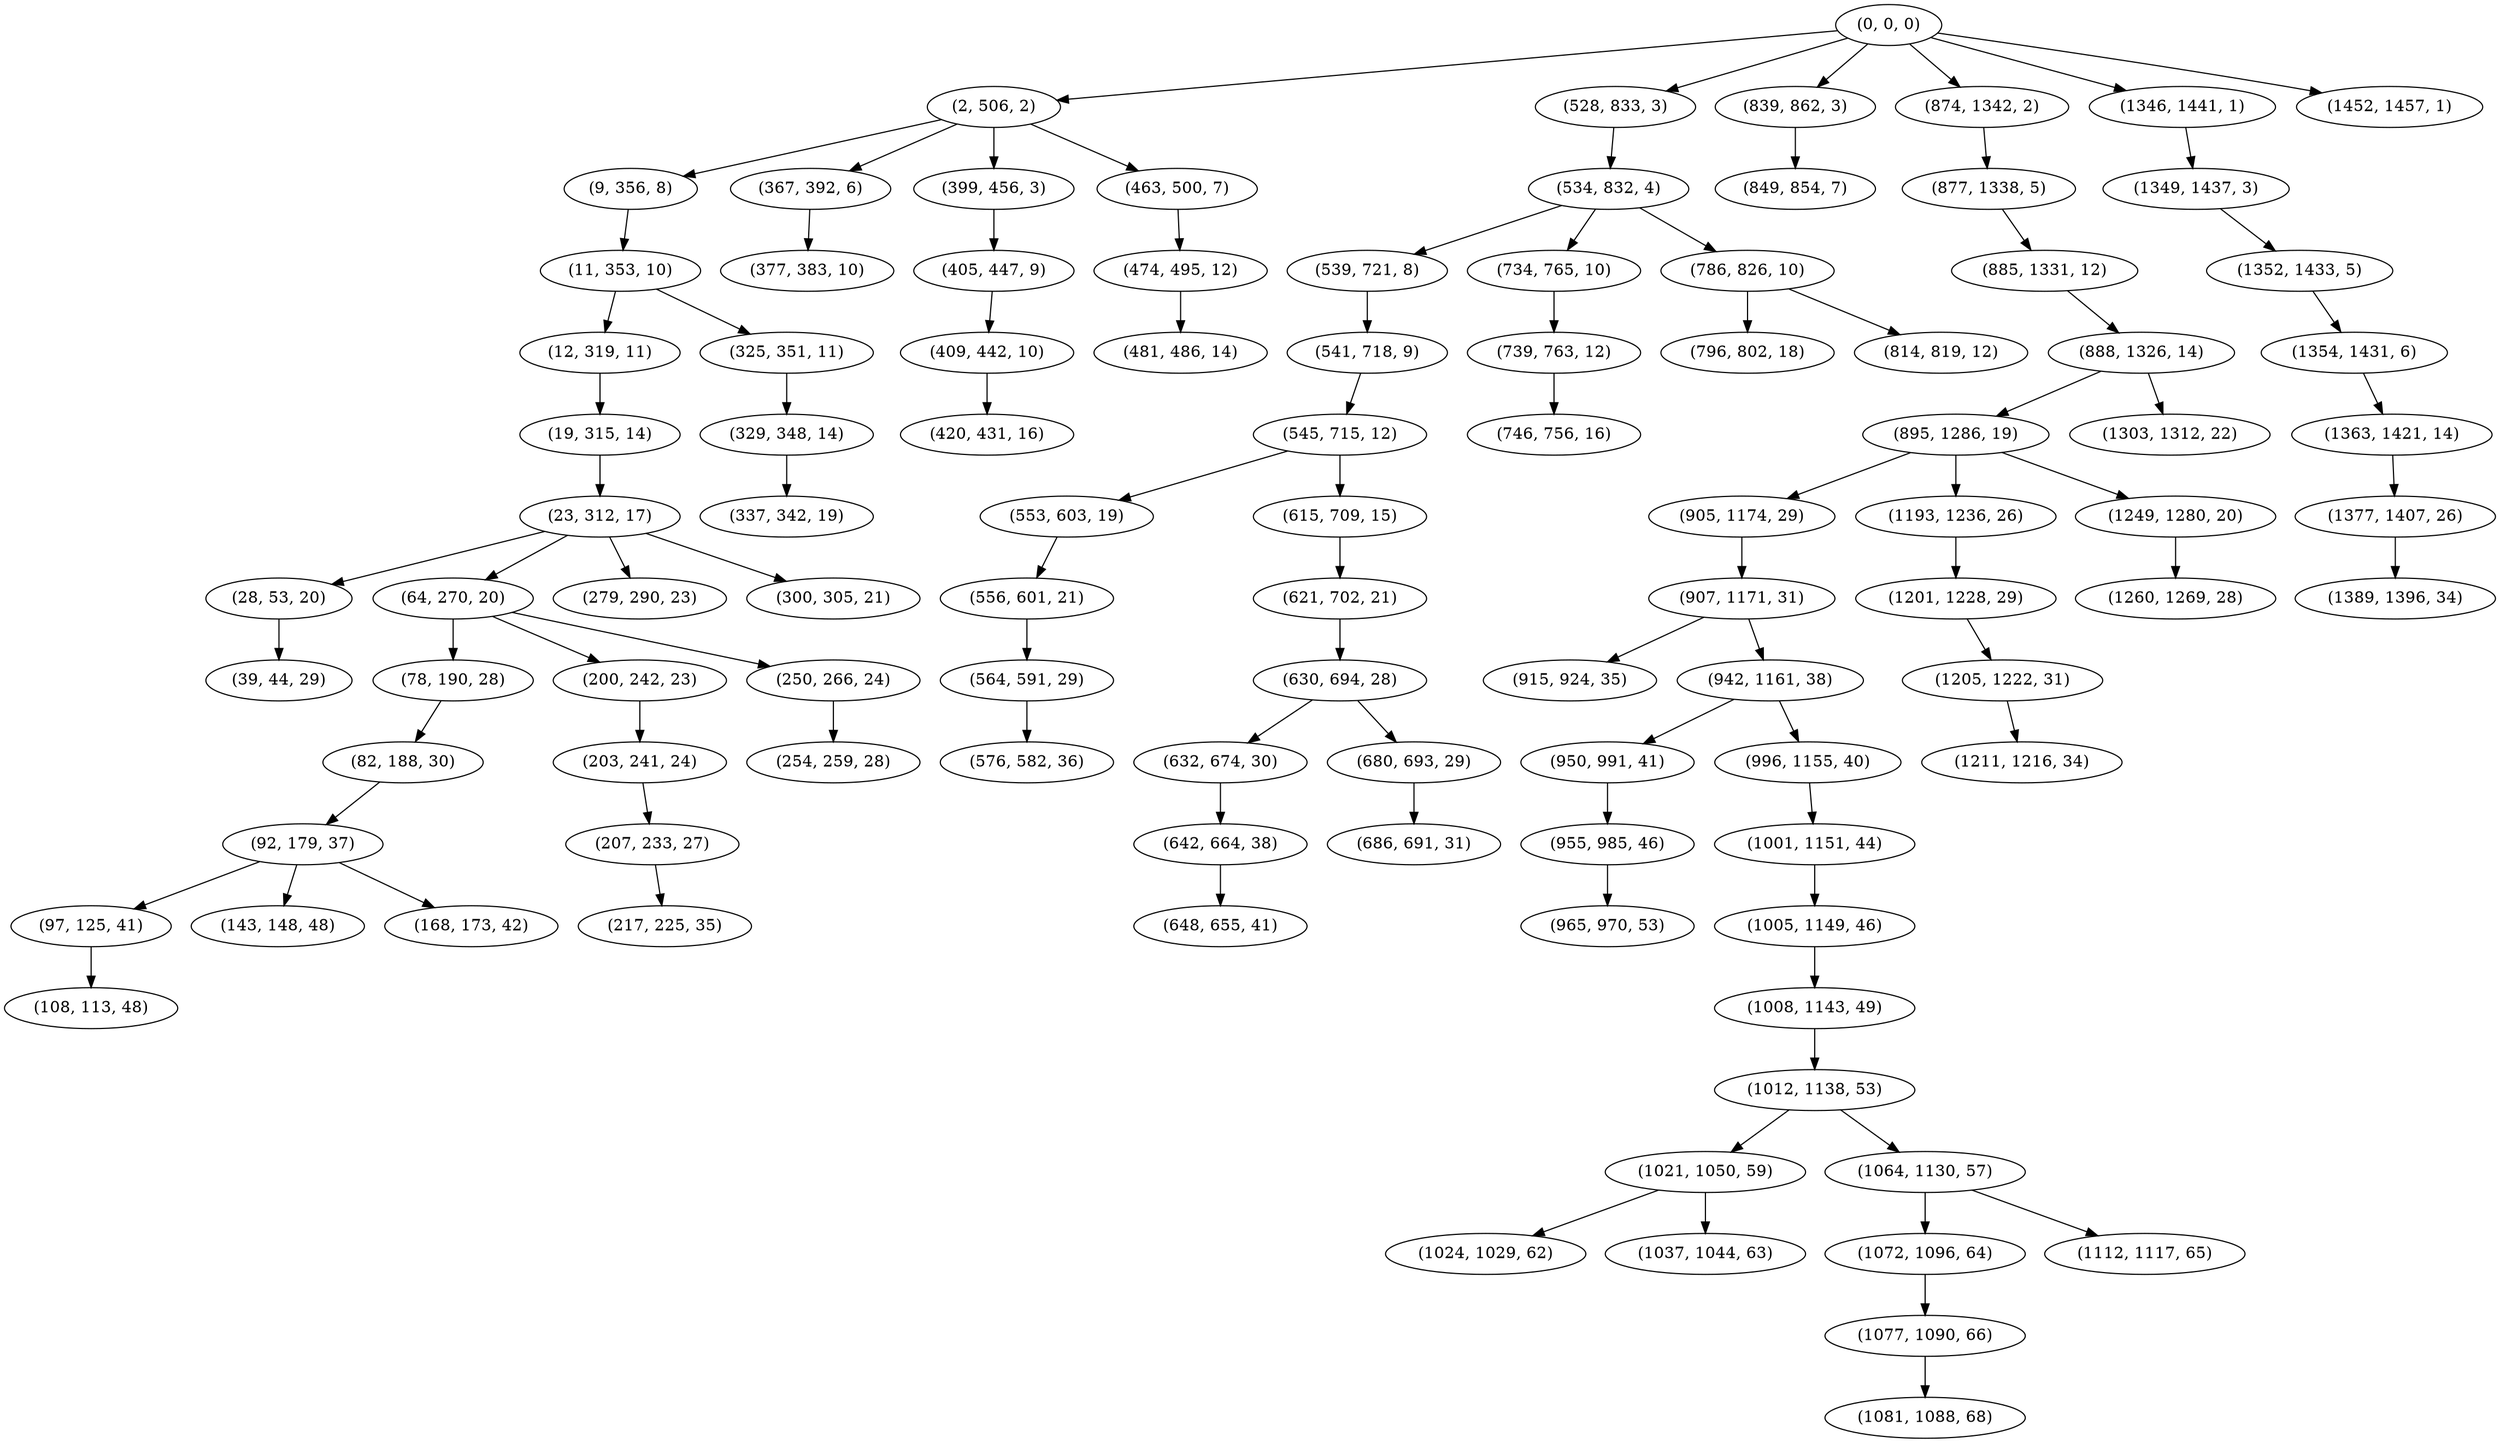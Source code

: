 digraph tree {
    "(0, 0, 0)";
    "(2, 506, 2)";
    "(9, 356, 8)";
    "(11, 353, 10)";
    "(12, 319, 11)";
    "(19, 315, 14)";
    "(23, 312, 17)";
    "(28, 53, 20)";
    "(39, 44, 29)";
    "(64, 270, 20)";
    "(78, 190, 28)";
    "(82, 188, 30)";
    "(92, 179, 37)";
    "(97, 125, 41)";
    "(108, 113, 48)";
    "(143, 148, 48)";
    "(168, 173, 42)";
    "(200, 242, 23)";
    "(203, 241, 24)";
    "(207, 233, 27)";
    "(217, 225, 35)";
    "(250, 266, 24)";
    "(254, 259, 28)";
    "(279, 290, 23)";
    "(300, 305, 21)";
    "(325, 351, 11)";
    "(329, 348, 14)";
    "(337, 342, 19)";
    "(367, 392, 6)";
    "(377, 383, 10)";
    "(399, 456, 3)";
    "(405, 447, 9)";
    "(409, 442, 10)";
    "(420, 431, 16)";
    "(463, 500, 7)";
    "(474, 495, 12)";
    "(481, 486, 14)";
    "(528, 833, 3)";
    "(534, 832, 4)";
    "(539, 721, 8)";
    "(541, 718, 9)";
    "(545, 715, 12)";
    "(553, 603, 19)";
    "(556, 601, 21)";
    "(564, 591, 29)";
    "(576, 582, 36)";
    "(615, 709, 15)";
    "(621, 702, 21)";
    "(630, 694, 28)";
    "(632, 674, 30)";
    "(642, 664, 38)";
    "(648, 655, 41)";
    "(680, 693, 29)";
    "(686, 691, 31)";
    "(734, 765, 10)";
    "(739, 763, 12)";
    "(746, 756, 16)";
    "(786, 826, 10)";
    "(796, 802, 18)";
    "(814, 819, 12)";
    "(839, 862, 3)";
    "(849, 854, 7)";
    "(874, 1342, 2)";
    "(877, 1338, 5)";
    "(885, 1331, 12)";
    "(888, 1326, 14)";
    "(895, 1286, 19)";
    "(905, 1174, 29)";
    "(907, 1171, 31)";
    "(915, 924, 35)";
    "(942, 1161, 38)";
    "(950, 991, 41)";
    "(955, 985, 46)";
    "(965, 970, 53)";
    "(996, 1155, 40)";
    "(1001, 1151, 44)";
    "(1005, 1149, 46)";
    "(1008, 1143, 49)";
    "(1012, 1138, 53)";
    "(1021, 1050, 59)";
    "(1024, 1029, 62)";
    "(1037, 1044, 63)";
    "(1064, 1130, 57)";
    "(1072, 1096, 64)";
    "(1077, 1090, 66)";
    "(1081, 1088, 68)";
    "(1112, 1117, 65)";
    "(1193, 1236, 26)";
    "(1201, 1228, 29)";
    "(1205, 1222, 31)";
    "(1211, 1216, 34)";
    "(1249, 1280, 20)";
    "(1260, 1269, 28)";
    "(1303, 1312, 22)";
    "(1346, 1441, 1)";
    "(1349, 1437, 3)";
    "(1352, 1433, 5)";
    "(1354, 1431, 6)";
    "(1363, 1421, 14)";
    "(1377, 1407, 26)";
    "(1389, 1396, 34)";
    "(1452, 1457, 1)";
    "(0, 0, 0)" -> "(2, 506, 2)";
    "(0, 0, 0)" -> "(528, 833, 3)";
    "(0, 0, 0)" -> "(839, 862, 3)";
    "(0, 0, 0)" -> "(874, 1342, 2)";
    "(0, 0, 0)" -> "(1346, 1441, 1)";
    "(0, 0, 0)" -> "(1452, 1457, 1)";
    "(2, 506, 2)" -> "(9, 356, 8)";
    "(2, 506, 2)" -> "(367, 392, 6)";
    "(2, 506, 2)" -> "(399, 456, 3)";
    "(2, 506, 2)" -> "(463, 500, 7)";
    "(9, 356, 8)" -> "(11, 353, 10)";
    "(11, 353, 10)" -> "(12, 319, 11)";
    "(11, 353, 10)" -> "(325, 351, 11)";
    "(12, 319, 11)" -> "(19, 315, 14)";
    "(19, 315, 14)" -> "(23, 312, 17)";
    "(23, 312, 17)" -> "(28, 53, 20)";
    "(23, 312, 17)" -> "(64, 270, 20)";
    "(23, 312, 17)" -> "(279, 290, 23)";
    "(23, 312, 17)" -> "(300, 305, 21)";
    "(28, 53, 20)" -> "(39, 44, 29)";
    "(64, 270, 20)" -> "(78, 190, 28)";
    "(64, 270, 20)" -> "(200, 242, 23)";
    "(64, 270, 20)" -> "(250, 266, 24)";
    "(78, 190, 28)" -> "(82, 188, 30)";
    "(82, 188, 30)" -> "(92, 179, 37)";
    "(92, 179, 37)" -> "(97, 125, 41)";
    "(92, 179, 37)" -> "(143, 148, 48)";
    "(92, 179, 37)" -> "(168, 173, 42)";
    "(97, 125, 41)" -> "(108, 113, 48)";
    "(200, 242, 23)" -> "(203, 241, 24)";
    "(203, 241, 24)" -> "(207, 233, 27)";
    "(207, 233, 27)" -> "(217, 225, 35)";
    "(250, 266, 24)" -> "(254, 259, 28)";
    "(325, 351, 11)" -> "(329, 348, 14)";
    "(329, 348, 14)" -> "(337, 342, 19)";
    "(367, 392, 6)" -> "(377, 383, 10)";
    "(399, 456, 3)" -> "(405, 447, 9)";
    "(405, 447, 9)" -> "(409, 442, 10)";
    "(409, 442, 10)" -> "(420, 431, 16)";
    "(463, 500, 7)" -> "(474, 495, 12)";
    "(474, 495, 12)" -> "(481, 486, 14)";
    "(528, 833, 3)" -> "(534, 832, 4)";
    "(534, 832, 4)" -> "(539, 721, 8)";
    "(534, 832, 4)" -> "(734, 765, 10)";
    "(534, 832, 4)" -> "(786, 826, 10)";
    "(539, 721, 8)" -> "(541, 718, 9)";
    "(541, 718, 9)" -> "(545, 715, 12)";
    "(545, 715, 12)" -> "(553, 603, 19)";
    "(545, 715, 12)" -> "(615, 709, 15)";
    "(553, 603, 19)" -> "(556, 601, 21)";
    "(556, 601, 21)" -> "(564, 591, 29)";
    "(564, 591, 29)" -> "(576, 582, 36)";
    "(615, 709, 15)" -> "(621, 702, 21)";
    "(621, 702, 21)" -> "(630, 694, 28)";
    "(630, 694, 28)" -> "(632, 674, 30)";
    "(630, 694, 28)" -> "(680, 693, 29)";
    "(632, 674, 30)" -> "(642, 664, 38)";
    "(642, 664, 38)" -> "(648, 655, 41)";
    "(680, 693, 29)" -> "(686, 691, 31)";
    "(734, 765, 10)" -> "(739, 763, 12)";
    "(739, 763, 12)" -> "(746, 756, 16)";
    "(786, 826, 10)" -> "(796, 802, 18)";
    "(786, 826, 10)" -> "(814, 819, 12)";
    "(839, 862, 3)" -> "(849, 854, 7)";
    "(874, 1342, 2)" -> "(877, 1338, 5)";
    "(877, 1338, 5)" -> "(885, 1331, 12)";
    "(885, 1331, 12)" -> "(888, 1326, 14)";
    "(888, 1326, 14)" -> "(895, 1286, 19)";
    "(888, 1326, 14)" -> "(1303, 1312, 22)";
    "(895, 1286, 19)" -> "(905, 1174, 29)";
    "(895, 1286, 19)" -> "(1193, 1236, 26)";
    "(895, 1286, 19)" -> "(1249, 1280, 20)";
    "(905, 1174, 29)" -> "(907, 1171, 31)";
    "(907, 1171, 31)" -> "(915, 924, 35)";
    "(907, 1171, 31)" -> "(942, 1161, 38)";
    "(942, 1161, 38)" -> "(950, 991, 41)";
    "(942, 1161, 38)" -> "(996, 1155, 40)";
    "(950, 991, 41)" -> "(955, 985, 46)";
    "(955, 985, 46)" -> "(965, 970, 53)";
    "(996, 1155, 40)" -> "(1001, 1151, 44)";
    "(1001, 1151, 44)" -> "(1005, 1149, 46)";
    "(1005, 1149, 46)" -> "(1008, 1143, 49)";
    "(1008, 1143, 49)" -> "(1012, 1138, 53)";
    "(1012, 1138, 53)" -> "(1021, 1050, 59)";
    "(1012, 1138, 53)" -> "(1064, 1130, 57)";
    "(1021, 1050, 59)" -> "(1024, 1029, 62)";
    "(1021, 1050, 59)" -> "(1037, 1044, 63)";
    "(1064, 1130, 57)" -> "(1072, 1096, 64)";
    "(1064, 1130, 57)" -> "(1112, 1117, 65)";
    "(1072, 1096, 64)" -> "(1077, 1090, 66)";
    "(1077, 1090, 66)" -> "(1081, 1088, 68)";
    "(1193, 1236, 26)" -> "(1201, 1228, 29)";
    "(1201, 1228, 29)" -> "(1205, 1222, 31)";
    "(1205, 1222, 31)" -> "(1211, 1216, 34)";
    "(1249, 1280, 20)" -> "(1260, 1269, 28)";
    "(1346, 1441, 1)" -> "(1349, 1437, 3)";
    "(1349, 1437, 3)" -> "(1352, 1433, 5)";
    "(1352, 1433, 5)" -> "(1354, 1431, 6)";
    "(1354, 1431, 6)" -> "(1363, 1421, 14)";
    "(1363, 1421, 14)" -> "(1377, 1407, 26)";
    "(1377, 1407, 26)" -> "(1389, 1396, 34)";
}
